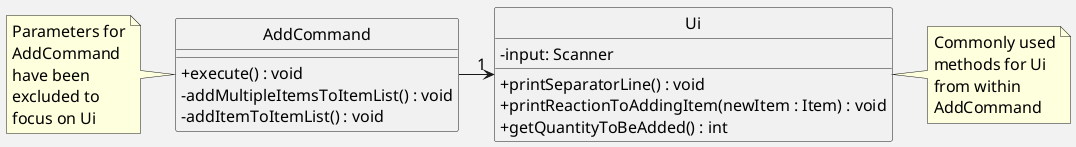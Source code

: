 @startuml
hide circle
skinparam classAttributeIconSize 0
skinparam backgroundColor #f2f2f2
skinparam defaultFontSize 16



class AddCommand {
    + execute() : void
    - addMultipleItemsToItemList() : void
    - addItemToItemList() : void
}

note left
    Parameters for
    AddCommand
    have been
    excluded to
    focus on Ui
end note

class Ui {
    - input: Scanner
    + printSeparatorLine() : void
    + printReactionToAddingItem(newItem : Item) : void
    + getQuantityToBeAdded() : int
}



AddCommand -> "1" Ui
note right
    Commonly used
    methods for Ui
    from within
    AddCommand
end note

@enduml